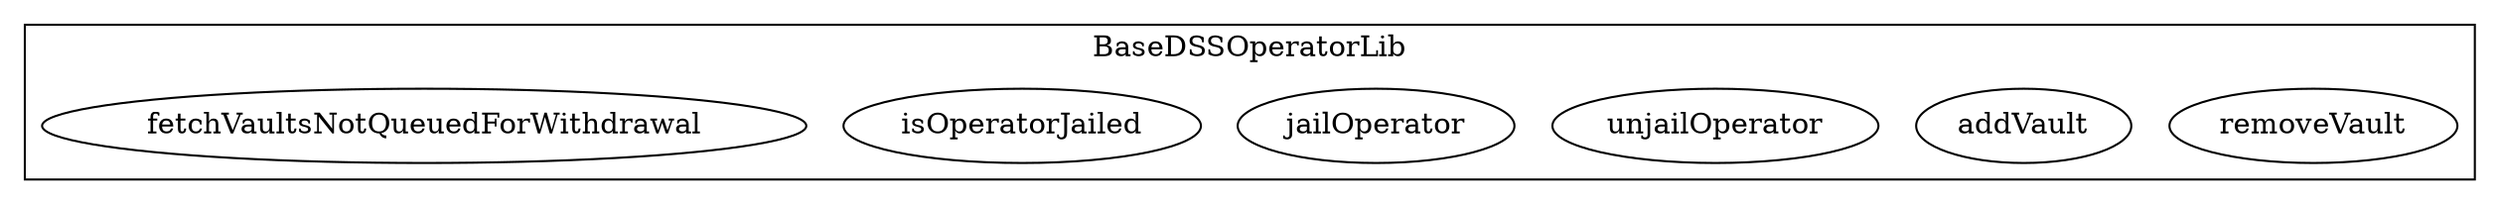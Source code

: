 strict digraph {
subgraph cluster_29310_BaseDSSOperatorLib {
label = "BaseDSSOperatorLib"
"29310_removeVault" [label="removeVault"]
"29310_addVault" [label="addVault"]
"29310_unjailOperator" [label="unjailOperator"]
"29310_jailOperator" [label="jailOperator"]
"29310_isOperatorJailed" [label="isOperatorJailed"]
"29310_fetchVaultsNotQueuedForWithdrawal" [label="fetchVaultsNotQueuedForWithdrawal"]
}subgraph cluster_solidity {
label = "[Solidity]"
}
}